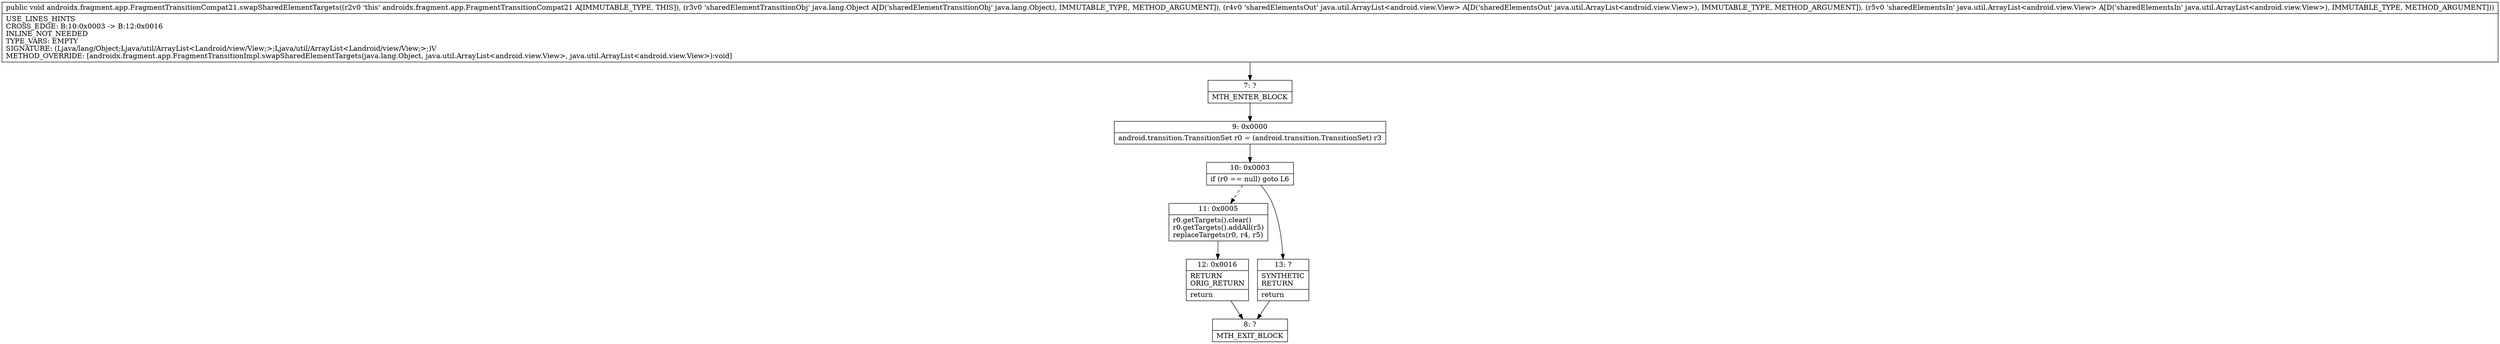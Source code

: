 digraph "CFG forandroidx.fragment.app.FragmentTransitionCompat21.swapSharedElementTargets(Ljava\/lang\/Object;Ljava\/util\/ArrayList;Ljava\/util\/ArrayList;)V" {
Node_7 [shape=record,label="{7\:\ ?|MTH_ENTER_BLOCK\l}"];
Node_9 [shape=record,label="{9\:\ 0x0000|android.transition.TransitionSet r0 = (android.transition.TransitionSet) r3\l}"];
Node_10 [shape=record,label="{10\:\ 0x0003|if (r0 == null) goto L6\l}"];
Node_11 [shape=record,label="{11\:\ 0x0005|r0.getTargets().clear()\lr0.getTargets().addAll(r5)\lreplaceTargets(r0, r4, r5)\l}"];
Node_12 [shape=record,label="{12\:\ 0x0016|RETURN\lORIG_RETURN\l|return\l}"];
Node_8 [shape=record,label="{8\:\ ?|MTH_EXIT_BLOCK\l}"];
Node_13 [shape=record,label="{13\:\ ?|SYNTHETIC\lRETURN\l|return\l}"];
MethodNode[shape=record,label="{public void androidx.fragment.app.FragmentTransitionCompat21.swapSharedElementTargets((r2v0 'this' androidx.fragment.app.FragmentTransitionCompat21 A[IMMUTABLE_TYPE, THIS]), (r3v0 'sharedElementTransitionObj' java.lang.Object A[D('sharedElementTransitionObj' java.lang.Object), IMMUTABLE_TYPE, METHOD_ARGUMENT]), (r4v0 'sharedElementsOut' java.util.ArrayList\<android.view.View\> A[D('sharedElementsOut' java.util.ArrayList\<android.view.View\>), IMMUTABLE_TYPE, METHOD_ARGUMENT]), (r5v0 'sharedElementsIn' java.util.ArrayList\<android.view.View\> A[D('sharedElementsIn' java.util.ArrayList\<android.view.View\>), IMMUTABLE_TYPE, METHOD_ARGUMENT]))  | USE_LINES_HINTS\lCROSS_EDGE: B:10:0x0003 \-\> B:12:0x0016\lINLINE_NOT_NEEDED\lTYPE_VARS: EMPTY\lSIGNATURE: (Ljava\/lang\/Object;Ljava\/util\/ArrayList\<Landroid\/view\/View;\>;Ljava\/util\/ArrayList\<Landroid\/view\/View;\>;)V\lMETHOD_OVERRIDE: [androidx.fragment.app.FragmentTransitionImpl.swapSharedElementTargets(java.lang.Object, java.util.ArrayList\<android.view.View\>, java.util.ArrayList\<android.view.View\>):void]\l}"];
MethodNode -> Node_7;Node_7 -> Node_9;
Node_9 -> Node_10;
Node_10 -> Node_11[style=dashed];
Node_10 -> Node_13;
Node_11 -> Node_12;
Node_12 -> Node_8;
Node_13 -> Node_8;
}

